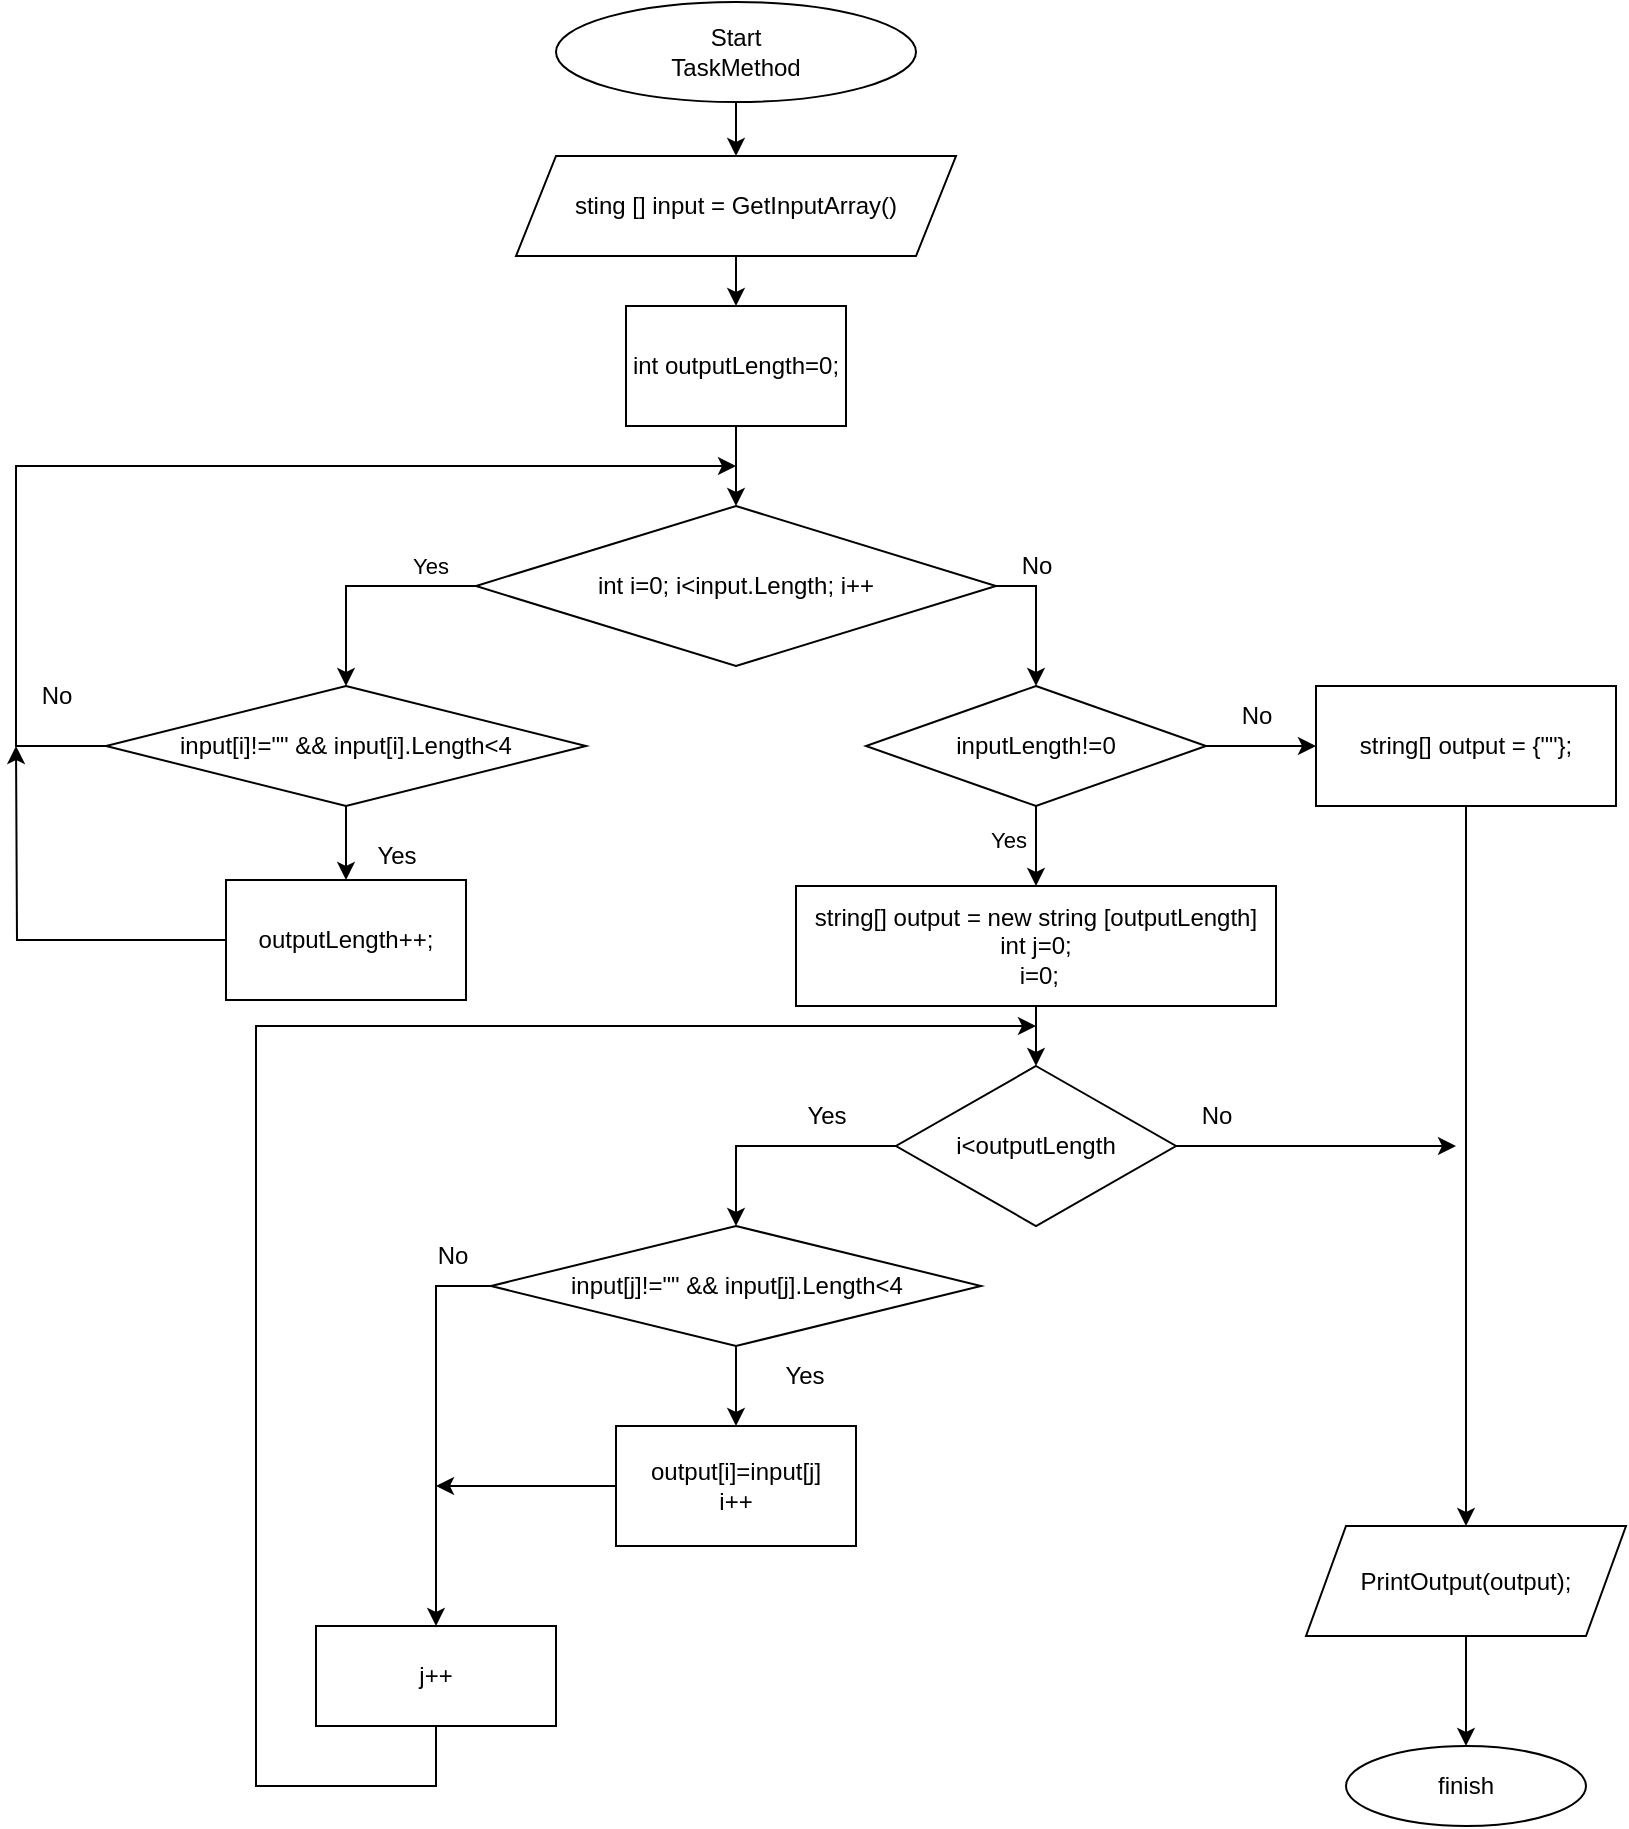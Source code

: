 <mxfile version="20.2.8" type="device"><diagram id="4oMscpQLUvhYNIAZr_E_" name="Страница 1"><mxGraphModel dx="1907" dy="911" grid="1" gridSize="10" guides="1" tooltips="1" connect="1" arrows="1" fold="1" page="1" pageScale="1" pageWidth="827" pageHeight="1169" math="0" shadow="0"><root><mxCell id="0"/><mxCell id="1" parent="0"/><mxCell id="CqLF1wrCX-25ORzsKJbl-52" value="" style="edgeStyle=orthogonalEdgeStyle;rounded=0;orthogonalLoop=1;jettySize=auto;html=1;" edge="1" parent="1" source="CqLF1wrCX-25ORzsKJbl-1" target="CqLF1wrCX-25ORzsKJbl-51"><mxGeometry relative="1" as="geometry"/></mxCell><mxCell id="CqLF1wrCX-25ORzsKJbl-1" value="Start&lt;br&gt;TaskMethod" style="ellipse;whiteSpace=wrap;html=1;" vertex="1" parent="1"><mxGeometry x="285" y="43" width="180" height="50" as="geometry"/></mxCell><mxCell id="CqLF1wrCX-25ORzsKJbl-7" value="" style="edgeStyle=orthogonalEdgeStyle;rounded=0;orthogonalLoop=1;jettySize=auto;html=1;" edge="1" parent="1" source="CqLF1wrCX-25ORzsKJbl-4" target="CqLF1wrCX-25ORzsKJbl-6"><mxGeometry relative="1" as="geometry"/></mxCell><mxCell id="CqLF1wrCX-25ORzsKJbl-4" value="int outputLength=0;" style="rounded=0;whiteSpace=wrap;html=1;" vertex="1" parent="1"><mxGeometry x="320" y="195" width="110" height="60" as="geometry"/></mxCell><mxCell id="CqLF1wrCX-25ORzsKJbl-9" style="edgeStyle=orthogonalEdgeStyle;rounded=0;orthogonalLoop=1;jettySize=auto;html=1;exitX=0;exitY=0.5;exitDx=0;exitDy=0;entryX=0.5;entryY=0;entryDx=0;entryDy=0;" edge="1" parent="1" source="CqLF1wrCX-25ORzsKJbl-6" target="CqLF1wrCX-25ORzsKJbl-8"><mxGeometry relative="1" as="geometry"/></mxCell><mxCell id="CqLF1wrCX-25ORzsKJbl-10" value="Yes" style="edgeLabel;html=1;align=center;verticalAlign=middle;resizable=0;points=[];" vertex="1" connectable="0" parent="CqLF1wrCX-25ORzsKJbl-9"><mxGeometry x="-0.6" y="4" relative="1" as="geometry"><mxPoint y="-14" as="offset"/></mxGeometry></mxCell><mxCell id="CqLF1wrCX-25ORzsKJbl-24" style="edgeStyle=orthogonalEdgeStyle;rounded=0;orthogonalLoop=1;jettySize=auto;html=1;exitX=1;exitY=0.5;exitDx=0;exitDy=0;entryX=0.5;entryY=0;entryDx=0;entryDy=0;" edge="1" parent="1" source="CqLF1wrCX-25ORzsKJbl-6" target="CqLF1wrCX-25ORzsKJbl-23"><mxGeometry relative="1" as="geometry"/></mxCell><mxCell id="CqLF1wrCX-25ORzsKJbl-6" value="int i=0; i&amp;lt;input.Length; i++" style="rhombus;whiteSpace=wrap;html=1;" vertex="1" parent="1"><mxGeometry x="245" y="295" width="260" height="80" as="geometry"/></mxCell><mxCell id="CqLF1wrCX-25ORzsKJbl-12" value="" style="edgeStyle=orthogonalEdgeStyle;rounded=0;orthogonalLoop=1;jettySize=auto;html=1;" edge="1" parent="1" source="CqLF1wrCX-25ORzsKJbl-8" target="CqLF1wrCX-25ORzsKJbl-11"><mxGeometry relative="1" as="geometry"/></mxCell><mxCell id="CqLF1wrCX-25ORzsKJbl-14" style="edgeStyle=orthogonalEdgeStyle;rounded=0;orthogonalLoop=1;jettySize=auto;html=1;exitX=0;exitY=0.5;exitDx=0;exitDy=0;" edge="1" parent="1" source="CqLF1wrCX-25ORzsKJbl-8"><mxGeometry relative="1" as="geometry"><mxPoint x="375" y="275" as="targetPoint"/><Array as="points"><mxPoint x="15" y="415"/><mxPoint x="15" y="275"/></Array></mxGeometry></mxCell><mxCell id="CqLF1wrCX-25ORzsKJbl-8" value="input[i]!=&quot;&quot; &amp;amp;&amp;amp; input[i].Length&amp;lt;4" style="rhombus;whiteSpace=wrap;html=1;" vertex="1" parent="1"><mxGeometry x="60" y="385" width="240" height="60" as="geometry"/></mxCell><mxCell id="CqLF1wrCX-25ORzsKJbl-21" style="edgeStyle=orthogonalEdgeStyle;rounded=0;orthogonalLoop=1;jettySize=auto;html=1;exitX=0;exitY=0.5;exitDx=0;exitDy=0;" edge="1" parent="1" source="CqLF1wrCX-25ORzsKJbl-11"><mxGeometry relative="1" as="geometry"><mxPoint x="15" y="415" as="targetPoint"/></mxGeometry></mxCell><mxCell id="CqLF1wrCX-25ORzsKJbl-11" value="outputLength++;" style="rounded=0;whiteSpace=wrap;html=1;" vertex="1" parent="1"><mxGeometry x="120" y="482" width="120" height="60" as="geometry"/></mxCell><mxCell id="CqLF1wrCX-25ORzsKJbl-13" value="Yes" style="text;html=1;align=center;verticalAlign=middle;resizable=0;points=[];autosize=1;strokeColor=none;fillColor=none;" vertex="1" parent="1"><mxGeometry x="185" y="455" width="40" height="30" as="geometry"/></mxCell><mxCell id="CqLF1wrCX-25ORzsKJbl-15" value="No" style="text;html=1;align=center;verticalAlign=middle;resizable=0;points=[];autosize=1;strokeColor=none;fillColor=none;" vertex="1" parent="1"><mxGeometry x="15" y="375" width="40" height="30" as="geometry"/></mxCell><mxCell id="CqLF1wrCX-25ORzsKJbl-36" value="" style="edgeStyle=orthogonalEdgeStyle;rounded=0;orthogonalLoop=1;jettySize=auto;html=1;" edge="1" parent="1" source="CqLF1wrCX-25ORzsKJbl-18" target="CqLF1wrCX-25ORzsKJbl-35"><mxGeometry relative="1" as="geometry"/></mxCell><mxCell id="CqLF1wrCX-25ORzsKJbl-18" value="string[] output = new string [outputLength]&lt;br&gt;int j=0;&lt;br&gt;&amp;nbsp;i=0;" style="rounded=0;whiteSpace=wrap;html=1;" vertex="1" parent="1"><mxGeometry x="405" y="485" width="240" height="60" as="geometry"/></mxCell><mxCell id="CqLF1wrCX-25ORzsKJbl-20" value="No" style="text;html=1;align=center;verticalAlign=middle;resizable=0;points=[];autosize=1;strokeColor=none;fillColor=none;" vertex="1" parent="1"><mxGeometry x="505" y="310" width="40" height="30" as="geometry"/></mxCell><mxCell id="CqLF1wrCX-25ORzsKJbl-40" value="" style="edgeStyle=orthogonalEdgeStyle;rounded=0;orthogonalLoop=1;jettySize=auto;html=1;" edge="1" parent="1" source="CqLF1wrCX-25ORzsKJbl-22" target="CqLF1wrCX-25ORzsKJbl-38"><mxGeometry relative="1" as="geometry"/></mxCell><mxCell id="CqLF1wrCX-25ORzsKJbl-43" style="edgeStyle=orthogonalEdgeStyle;rounded=0;orthogonalLoop=1;jettySize=auto;html=1;exitX=0;exitY=0.5;exitDx=0;exitDy=0;" edge="1" parent="1" source="CqLF1wrCX-25ORzsKJbl-22" target="CqLF1wrCX-25ORzsKJbl-42"><mxGeometry relative="1" as="geometry"/></mxCell><mxCell id="CqLF1wrCX-25ORzsKJbl-22" value="input[j]!=&quot;&quot; &amp;amp;&amp;amp; input[j].Length&amp;lt;4" style="rhombus;whiteSpace=wrap;html=1;" vertex="1" parent="1"><mxGeometry x="252.5" y="655" width="245" height="60" as="geometry"/></mxCell><mxCell id="CqLF1wrCX-25ORzsKJbl-25" value="" style="edgeStyle=orthogonalEdgeStyle;rounded=0;orthogonalLoop=1;jettySize=auto;html=1;" edge="1" parent="1" source="CqLF1wrCX-25ORzsKJbl-23" target="CqLF1wrCX-25ORzsKJbl-18"><mxGeometry relative="1" as="geometry"/></mxCell><mxCell id="CqLF1wrCX-25ORzsKJbl-28" value="" style="edgeStyle=orthogonalEdgeStyle;rounded=0;orthogonalLoop=1;jettySize=auto;html=1;" edge="1" parent="1" source="CqLF1wrCX-25ORzsKJbl-23" target="CqLF1wrCX-25ORzsKJbl-27"><mxGeometry relative="1" as="geometry"/></mxCell><mxCell id="CqLF1wrCX-25ORzsKJbl-23" value="inputLength!=0" style="rhombus;whiteSpace=wrap;html=1;" vertex="1" parent="1"><mxGeometry x="440" y="385" width="170" height="60" as="geometry"/></mxCell><mxCell id="CqLF1wrCX-25ORzsKJbl-26" value="Yes" style="edgeLabel;html=1;align=center;verticalAlign=middle;resizable=0;points=[];" vertex="1" connectable="0" parent="1"><mxGeometry x="511.001" y="462" as="geometry"/></mxCell><mxCell id="CqLF1wrCX-25ORzsKJbl-31" style="edgeStyle=orthogonalEdgeStyle;rounded=0;orthogonalLoop=1;jettySize=auto;html=1;exitX=0.5;exitY=1;exitDx=0;exitDy=0;entryX=0.5;entryY=0;entryDx=0;entryDy=0;" edge="1" parent="1" source="CqLF1wrCX-25ORzsKJbl-27" target="CqLF1wrCX-25ORzsKJbl-30"><mxGeometry relative="1" as="geometry"/></mxCell><mxCell id="CqLF1wrCX-25ORzsKJbl-27" value="string[] output = {&quot;&quot;};" style="rounded=0;whiteSpace=wrap;html=1;" vertex="1" parent="1"><mxGeometry x="665" y="385" width="150" height="60" as="geometry"/></mxCell><mxCell id="CqLF1wrCX-25ORzsKJbl-29" value="No" style="text;html=1;align=center;verticalAlign=middle;resizable=0;points=[];autosize=1;strokeColor=none;fillColor=none;" vertex="1" parent="1"><mxGeometry x="615" y="385" width="40" height="30" as="geometry"/></mxCell><mxCell id="CqLF1wrCX-25ORzsKJbl-33" value="" style="edgeStyle=orthogonalEdgeStyle;rounded=0;orthogonalLoop=1;jettySize=auto;html=1;" edge="1" parent="1" source="CqLF1wrCX-25ORzsKJbl-30" target="CqLF1wrCX-25ORzsKJbl-32"><mxGeometry relative="1" as="geometry"/></mxCell><mxCell id="CqLF1wrCX-25ORzsKJbl-30" value="PrintOutput(output);" style="shape=parallelogram;perimeter=parallelogramPerimeter;whiteSpace=wrap;html=1;fixedSize=1;" vertex="1" parent="1"><mxGeometry x="660" y="805" width="160" height="55" as="geometry"/></mxCell><mxCell id="CqLF1wrCX-25ORzsKJbl-32" value="finish" style="ellipse;whiteSpace=wrap;html=1;" vertex="1" parent="1"><mxGeometry x="680" y="915" width="120" height="40" as="geometry"/></mxCell><mxCell id="CqLF1wrCX-25ORzsKJbl-37" style="edgeStyle=orthogonalEdgeStyle;rounded=0;orthogonalLoop=1;jettySize=auto;html=1;exitX=0;exitY=0.5;exitDx=0;exitDy=0;entryX=0.5;entryY=0;entryDx=0;entryDy=0;" edge="1" parent="1" source="CqLF1wrCX-25ORzsKJbl-35" target="CqLF1wrCX-25ORzsKJbl-22"><mxGeometry relative="1" as="geometry"/></mxCell><mxCell id="CqLF1wrCX-25ORzsKJbl-50" style="edgeStyle=orthogonalEdgeStyle;rounded=0;orthogonalLoop=1;jettySize=auto;html=1;exitX=1;exitY=0.5;exitDx=0;exitDy=0;" edge="1" parent="1" source="CqLF1wrCX-25ORzsKJbl-35"><mxGeometry relative="1" as="geometry"><mxPoint x="735" y="615" as="targetPoint"/></mxGeometry></mxCell><mxCell id="CqLF1wrCX-25ORzsKJbl-35" value="i&amp;lt;outputLength" style="rhombus;whiteSpace=wrap;html=1;rounded=0;" vertex="1" parent="1"><mxGeometry x="455" y="575" width="140" height="80" as="geometry"/></mxCell><mxCell id="CqLF1wrCX-25ORzsKJbl-45" style="edgeStyle=orthogonalEdgeStyle;rounded=0;orthogonalLoop=1;jettySize=auto;html=1;exitX=0;exitY=0.5;exitDx=0;exitDy=0;" edge="1" parent="1" source="CqLF1wrCX-25ORzsKJbl-38"><mxGeometry relative="1" as="geometry"><mxPoint x="225" y="785" as="targetPoint"/></mxGeometry></mxCell><mxCell id="CqLF1wrCX-25ORzsKJbl-38" value="output[i]=input[j]&lt;br&gt;i++" style="whiteSpace=wrap;html=1;" vertex="1" parent="1"><mxGeometry x="315" y="755" width="120" height="60" as="geometry"/></mxCell><mxCell id="CqLF1wrCX-25ORzsKJbl-41" value="Yes" style="text;html=1;align=center;verticalAlign=middle;resizable=0;points=[];autosize=1;strokeColor=none;fillColor=none;" vertex="1" parent="1"><mxGeometry x="389" y="715" width="40" height="30" as="geometry"/></mxCell><mxCell id="CqLF1wrCX-25ORzsKJbl-47" style="edgeStyle=orthogonalEdgeStyle;rounded=0;orthogonalLoop=1;jettySize=auto;html=1;exitX=0.5;exitY=1;exitDx=0;exitDy=0;" edge="1" parent="1" source="CqLF1wrCX-25ORzsKJbl-42"><mxGeometry relative="1" as="geometry"><mxPoint x="525" y="555" as="targetPoint"/><Array as="points"><mxPoint x="225" y="935"/><mxPoint x="135" y="935"/><mxPoint x="135" y="555"/></Array></mxGeometry></mxCell><mxCell id="CqLF1wrCX-25ORzsKJbl-42" value="j++" style="whiteSpace=wrap;html=1;" vertex="1" parent="1"><mxGeometry x="165" y="855" width="120" height="50" as="geometry"/></mxCell><mxCell id="CqLF1wrCX-25ORzsKJbl-44" value="No" style="text;html=1;align=center;verticalAlign=middle;resizable=0;points=[];autosize=1;strokeColor=none;fillColor=none;" vertex="1" parent="1"><mxGeometry x="212.5" y="655" width="40" height="30" as="geometry"/></mxCell><mxCell id="CqLF1wrCX-25ORzsKJbl-48" value="Yes" style="text;html=1;align=center;verticalAlign=middle;resizable=0;points=[];autosize=1;strokeColor=none;fillColor=none;" vertex="1" parent="1"><mxGeometry x="400" y="585" width="40" height="30" as="geometry"/></mxCell><mxCell id="CqLF1wrCX-25ORzsKJbl-49" value="No" style="text;html=1;align=center;verticalAlign=middle;resizable=0;points=[];autosize=1;strokeColor=none;fillColor=none;" vertex="1" parent="1"><mxGeometry x="595" y="585" width="40" height="30" as="geometry"/></mxCell><mxCell id="CqLF1wrCX-25ORzsKJbl-53" value="" style="edgeStyle=orthogonalEdgeStyle;rounded=0;orthogonalLoop=1;jettySize=auto;html=1;" edge="1" parent="1" source="CqLF1wrCX-25ORzsKJbl-51" target="CqLF1wrCX-25ORzsKJbl-4"><mxGeometry relative="1" as="geometry"/></mxCell><mxCell id="CqLF1wrCX-25ORzsKJbl-51" value="sting [] input = GetInputArray()" style="shape=parallelogram;perimeter=parallelogramPerimeter;whiteSpace=wrap;html=1;fixedSize=1;" vertex="1" parent="1"><mxGeometry x="265" y="120" width="220" height="50" as="geometry"/></mxCell></root></mxGraphModel></diagram></mxfile>